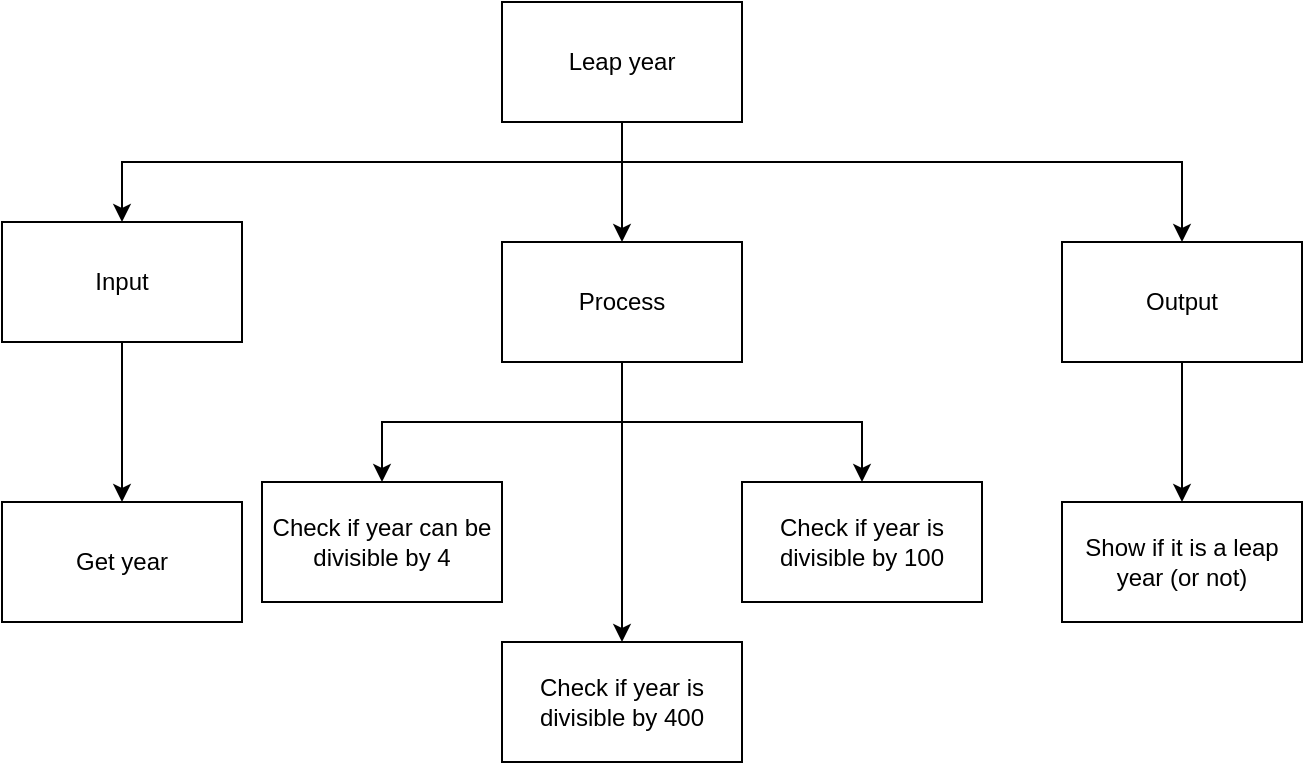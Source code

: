 <mxfile>
    <diagram id="pBK1guH4bu_zmOCUXD5L" name="Top Down">
        <mxGraphModel dx="594" dy="561" grid="1" gridSize="10" guides="1" tooltips="1" connect="1" arrows="1" fold="1" page="1" pageScale="1" pageWidth="827" pageHeight="1169" math="0" shadow="0">
            <root>
                <mxCell id="0"/>
                <mxCell id="1" parent="0"/>
                <mxCell id="kIHPj6zRgX1InL4mbEAz-5" style="edgeStyle=none;html=1;entryX=0.5;entryY=0;entryDx=0;entryDy=0;" parent="1" source="kIHPj6zRgX1InL4mbEAz-1" target="kIHPj6zRgX1InL4mbEAz-2" edge="1">
                    <mxGeometry relative="1" as="geometry"/>
                </mxCell>
                <mxCell id="kIHPj6zRgX1InL4mbEAz-6" style="edgeStyle=orthogonalEdgeStyle;html=1;rounded=0;" parent="1" source="kIHPj6zRgX1InL4mbEAz-1" target="kIHPj6zRgX1InL4mbEAz-3" edge="1">
                    <mxGeometry relative="1" as="geometry">
                        <Array as="points">
                            <mxPoint x="330" y="160"/>
                            <mxPoint x="80" y="160"/>
                        </Array>
                    </mxGeometry>
                </mxCell>
                <mxCell id="kIHPj6zRgX1InL4mbEAz-7" style="edgeStyle=orthogonalEdgeStyle;rounded=0;html=1;" parent="1" source="kIHPj6zRgX1InL4mbEAz-1" target="kIHPj6zRgX1InL4mbEAz-4" edge="1">
                    <mxGeometry relative="1" as="geometry">
                        <Array as="points">
                            <mxPoint x="330" y="160"/>
                            <mxPoint x="610" y="160"/>
                        </Array>
                    </mxGeometry>
                </mxCell>
                <mxCell id="kIHPj6zRgX1InL4mbEAz-1" value="Leap year" style="rounded=0;whiteSpace=wrap;html=1;" parent="1" vertex="1">
                    <mxGeometry x="270" y="80" width="120" height="60" as="geometry"/>
                </mxCell>
                <mxCell id="kIHPj6zRgX1InL4mbEAz-14" style="edgeStyle=orthogonalEdgeStyle;rounded=0;html=1;" parent="1" source="kIHPj6zRgX1InL4mbEAz-2" target="kIHPj6zRgX1InL4mbEAz-12" edge="1">
                    <mxGeometry relative="1" as="geometry"/>
                </mxCell>
                <mxCell id="kIHPj6zRgX1InL4mbEAz-15" style="edgeStyle=orthogonalEdgeStyle;rounded=0;html=1;" parent="1" source="kIHPj6zRgX1InL4mbEAz-2" target="kIHPj6zRgX1InL4mbEAz-13" edge="1">
                    <mxGeometry relative="1" as="geometry"/>
                </mxCell>
                <mxCell id="6" style="edgeStyle=none;html=1;" edge="1" parent="1" source="kIHPj6zRgX1InL4mbEAz-2">
                    <mxGeometry relative="1" as="geometry">
                        <mxPoint x="330" y="400" as="targetPoint"/>
                    </mxGeometry>
                </mxCell>
                <mxCell id="kIHPj6zRgX1InL4mbEAz-2" value="Process" style="rounded=0;whiteSpace=wrap;html=1;" parent="1" vertex="1">
                    <mxGeometry x="270" y="200" width="120" height="60" as="geometry"/>
                </mxCell>
                <mxCell id="kIHPj6zRgX1InL4mbEAz-10" style="edgeStyle=orthogonalEdgeStyle;rounded=0;html=1;" parent="1" source="kIHPj6zRgX1InL4mbEAz-3" target="kIHPj6zRgX1InL4mbEAz-8" edge="1">
                    <mxGeometry relative="1" as="geometry">
                        <Array as="points">
                            <mxPoint x="80" y="280"/>
                            <mxPoint x="80" y="280"/>
                        </Array>
                    </mxGeometry>
                </mxCell>
                <mxCell id="kIHPj6zRgX1InL4mbEAz-3" value="Input" style="rounded=0;whiteSpace=wrap;html=1;" parent="1" vertex="1">
                    <mxGeometry x="20" y="190" width="120" height="60" as="geometry"/>
                </mxCell>
                <mxCell id="kIHPj6zRgX1InL4mbEAz-18" style="edgeStyle=orthogonalEdgeStyle;rounded=0;html=1;" parent="1" source="kIHPj6zRgX1InL4mbEAz-4" target="kIHPj6zRgX1InL4mbEAz-17" edge="1">
                    <mxGeometry relative="1" as="geometry">
                        <mxPoint x="570" y="330" as="targetPoint"/>
                    </mxGeometry>
                </mxCell>
                <mxCell id="kIHPj6zRgX1InL4mbEAz-4" value="Output" style="rounded=0;whiteSpace=wrap;html=1;" parent="1" vertex="1">
                    <mxGeometry x="550" y="200" width="120" height="60" as="geometry"/>
                </mxCell>
                <mxCell id="kIHPj6zRgX1InL4mbEAz-8" value="Get year" style="rounded=0;whiteSpace=wrap;html=1;" parent="1" vertex="1">
                    <mxGeometry x="20" y="330" width="120" height="60" as="geometry"/>
                </mxCell>
                <mxCell id="kIHPj6zRgX1InL4mbEAz-12" value="Check if year can be divisible by 4" style="rounded=0;whiteSpace=wrap;html=1;" parent="1" vertex="1">
                    <mxGeometry x="150" y="320" width="120" height="60" as="geometry"/>
                </mxCell>
                <mxCell id="kIHPj6zRgX1InL4mbEAz-13" value="Check if year is divisible by 100" style="rounded=0;whiteSpace=wrap;html=1;" parent="1" vertex="1">
                    <mxGeometry x="390" y="320" width="120" height="60" as="geometry"/>
                </mxCell>
                <mxCell id="kIHPj6zRgX1InL4mbEAz-17" value="Show if it is a leap year (or not)" style="rounded=0;whiteSpace=wrap;html=1;" parent="1" vertex="1">
                    <mxGeometry x="550" y="330" width="120" height="60" as="geometry"/>
                </mxCell>
                <mxCell id="4" value="Check if year is divisible by 400" style="rounded=0;whiteSpace=wrap;html=1;" vertex="1" parent="1">
                    <mxGeometry x="270" y="400" width="120" height="60" as="geometry"/>
                </mxCell>
            </root>
        </mxGraphModel>
    </diagram>
</mxfile>